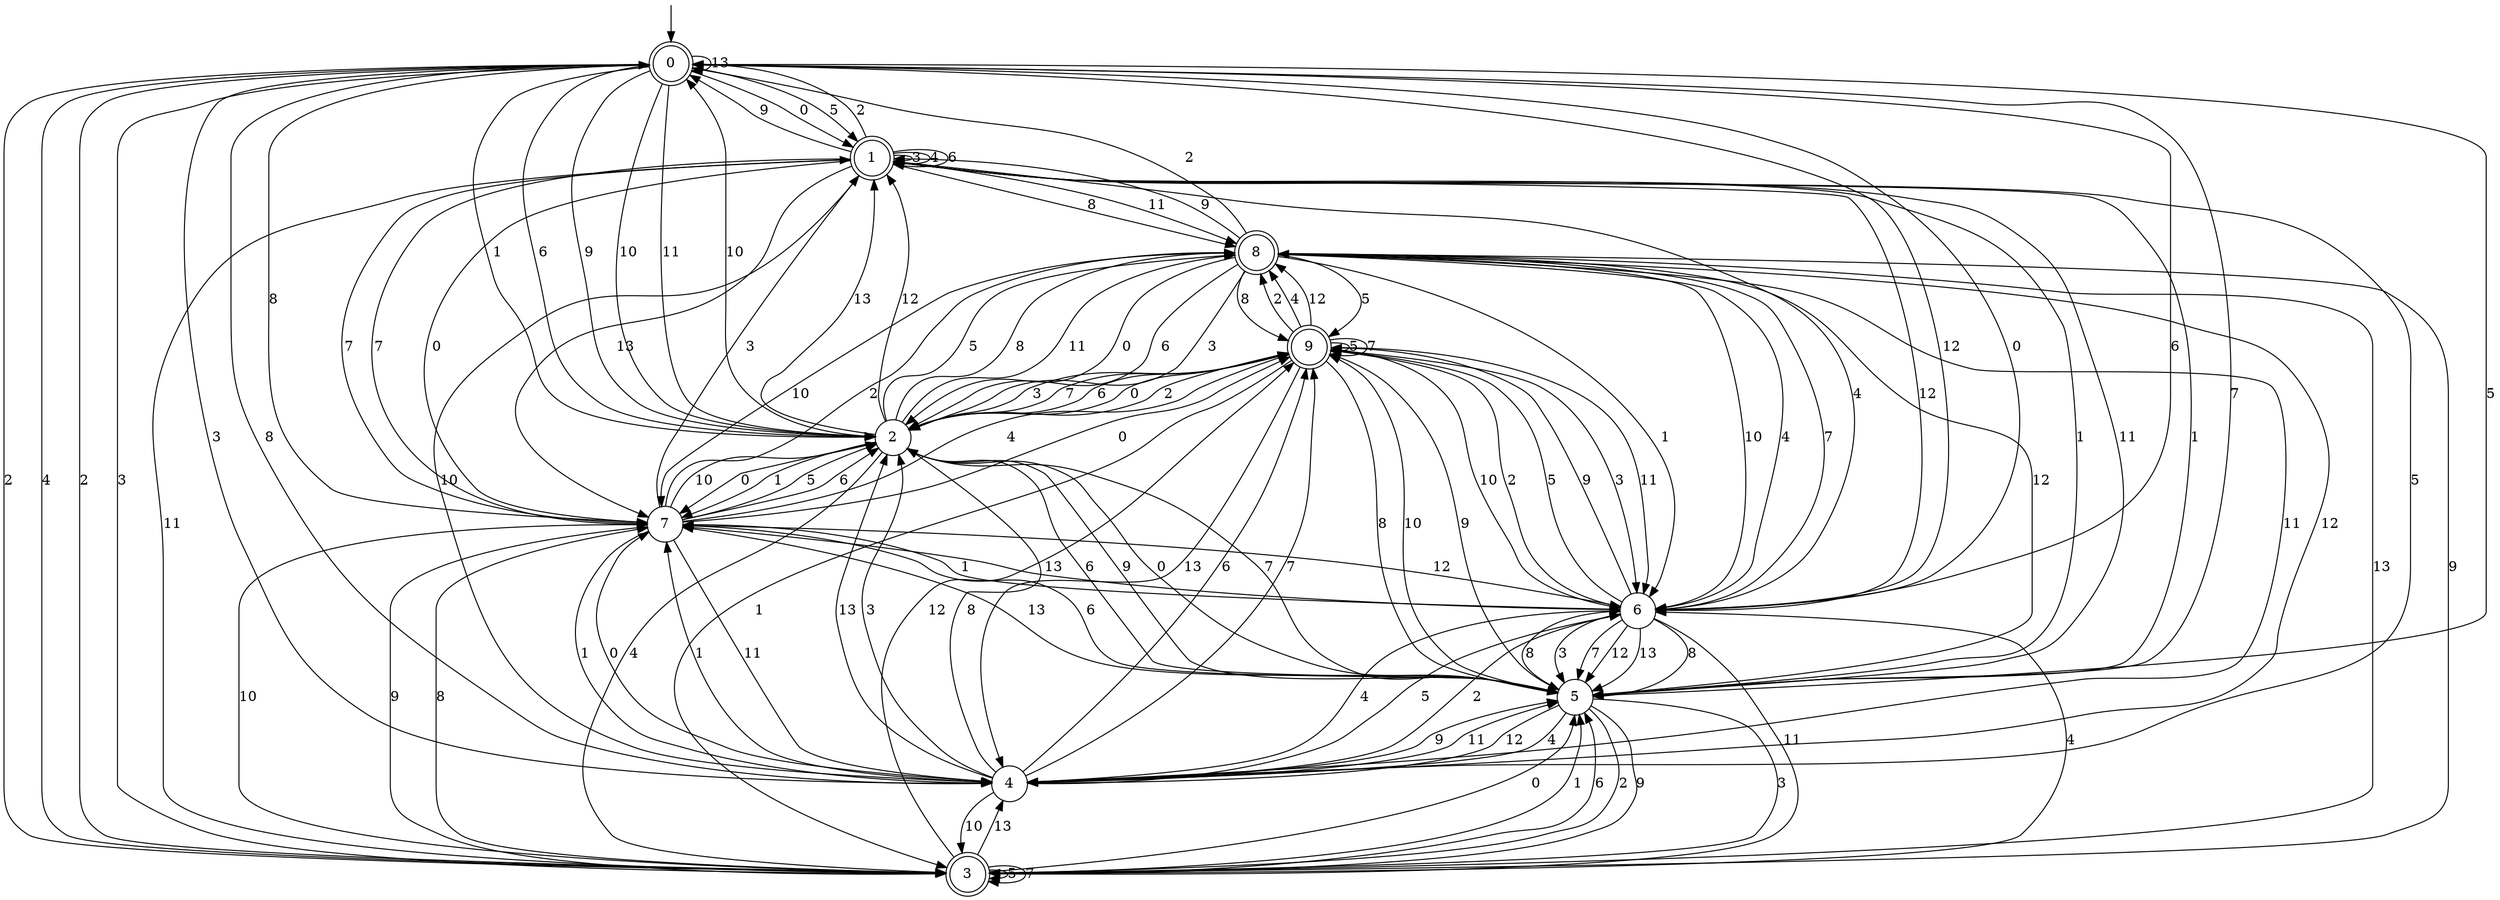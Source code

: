 digraph g {

	s0 [shape="doublecircle" label="0"];
	s1 [shape="doublecircle" label="1"];
	s2 [shape="circle" label="2"];
	s3 [shape="doublecircle" label="3"];
	s4 [shape="circle" label="4"];
	s5 [shape="circle" label="5"];
	s6 [shape="circle" label="6"];
	s7 [shape="circle" label="7"];
	s8 [shape="doublecircle" label="8"];
	s9 [shape="doublecircle" label="9"];
	s0 -> s1 [label="0"];
	s0 -> s2 [label="1"];
	s0 -> s3 [label="2"];
	s0 -> s4 [label="3"];
	s0 -> s3 [label="4"];
	s0 -> s1 [label="5"];
	s0 -> s2 [label="6"];
	s0 -> s5 [label="7"];
	s0 -> s4 [label="8"];
	s0 -> s2 [label="9"];
	s0 -> s2 [label="10"];
	s0 -> s2 [label="11"];
	s0 -> s6 [label="12"];
	s0 -> s0 [label="13"];
	s1 -> s7 [label="0"];
	s1 -> s5 [label="1"];
	s1 -> s0 [label="2"];
	s1 -> s1 [label="3"];
	s1 -> s1 [label="4"];
	s1 -> s4 [label="5"];
	s1 -> s1 [label="6"];
	s1 -> s7 [label="7"];
	s1 -> s8 [label="8"];
	s1 -> s0 [label="9"];
	s1 -> s4 [label="10"];
	s1 -> s8 [label="11"];
	s1 -> s6 [label="12"];
	s1 -> s7 [label="13"];
	s2 -> s7 [label="0"];
	s2 -> s7 [label="1"];
	s2 -> s9 [label="2"];
	s2 -> s9 [label="3"];
	s2 -> s3 [label="4"];
	s2 -> s8 [label="5"];
	s2 -> s5 [label="6"];
	s2 -> s9 [label="7"];
	s2 -> s8 [label="8"];
	s2 -> s5 [label="9"];
	s2 -> s0 [label="10"];
	s2 -> s8 [label="11"];
	s2 -> s1 [label="12"];
	s2 -> s1 [label="13"];
	s3 -> s5 [label="0"];
	s3 -> s5 [label="1"];
	s3 -> s0 [label="2"];
	s3 -> s0 [label="3"];
	s3 -> s6 [label="4"];
	s3 -> s3 [label="5"];
	s3 -> s5 [label="6"];
	s3 -> s3 [label="7"];
	s3 -> s7 [label="8"];
	s3 -> s8 [label="9"];
	s3 -> s7 [label="10"];
	s3 -> s1 [label="11"];
	s3 -> s9 [label="12"];
	s3 -> s4 [label="13"];
	s4 -> s7 [label="0"];
	s4 -> s7 [label="1"];
	s4 -> s6 [label="2"];
	s4 -> s2 [label="3"];
	s4 -> s6 [label="4"];
	s4 -> s6 [label="5"];
	s4 -> s9 [label="6"];
	s4 -> s9 [label="7"];
	s4 -> s2 [label="8"];
	s4 -> s5 [label="9"];
	s4 -> s3 [label="10"];
	s4 -> s5 [label="11"];
	s4 -> s8 [label="12"];
	s4 -> s2 [label="13"];
	s5 -> s2 [label="0"];
	s5 -> s1 [label="1"];
	s5 -> s3 [label="2"];
	s5 -> s3 [label="3"];
	s5 -> s4 [label="4"];
	s5 -> s0 [label="5"];
	s5 -> s7 [label="6"];
	s5 -> s2 [label="7"];
	s5 -> s6 [label="8"];
	s5 -> s3 [label="9"];
	s5 -> s9 [label="10"];
	s5 -> s1 [label="11"];
	s5 -> s4 [label="12"];
	s5 -> s7 [label="13"];
	s6 -> s0 [label="0"];
	s6 -> s7 [label="1"];
	s6 -> s9 [label="2"];
	s6 -> s5 [label="3"];
	s6 -> s1 [label="4"];
	s6 -> s9 [label="5"];
	s6 -> s0 [label="6"];
	s6 -> s5 [label="7"];
	s6 -> s5 [label="8"];
	s6 -> s9 [label="9"];
	s6 -> s8 [label="10"];
	s6 -> s3 [label="11"];
	s6 -> s5 [label="12"];
	s6 -> s5 [label="13"];
	s7 -> s9 [label="0"];
	s7 -> s4 [label="1"];
	s7 -> s8 [label="2"];
	s7 -> s1 [label="3"];
	s7 -> s9 [label="4"];
	s7 -> s2 [label="5"];
	s7 -> s2 [label="6"];
	s7 -> s1 [label="7"];
	s7 -> s0 [label="8"];
	s7 -> s3 [label="9"];
	s7 -> s2 [label="10"];
	s7 -> s4 [label="11"];
	s7 -> s6 [label="12"];
	s7 -> s6 [label="13"];
	s8 -> s2 [label="0"];
	s8 -> s6 [label="1"];
	s8 -> s0 [label="2"];
	s8 -> s2 [label="3"];
	s8 -> s6 [label="4"];
	s8 -> s9 [label="5"];
	s8 -> s2 [label="6"];
	s8 -> s6 [label="7"];
	s8 -> s9 [label="8"];
	s8 -> s1 [label="9"];
	s8 -> s7 [label="10"];
	s8 -> s4 [label="11"];
	s8 -> s5 [label="12"];
	s8 -> s3 [label="13"];
	s9 -> s2 [label="0"];
	s9 -> s3 [label="1"];
	s9 -> s8 [label="2"];
	s9 -> s6 [label="3"];
	s9 -> s8 [label="4"];
	s9 -> s9 [label="5"];
	s9 -> s2 [label="6"];
	s9 -> s9 [label="7"];
	s9 -> s5 [label="8"];
	s9 -> s5 [label="9"];
	s9 -> s6 [label="10"];
	s9 -> s6 [label="11"];
	s9 -> s8 [label="12"];
	s9 -> s4 [label="13"];

__start0 [label="" shape="none" width="0" height="0"];
__start0 -> s0;

}
